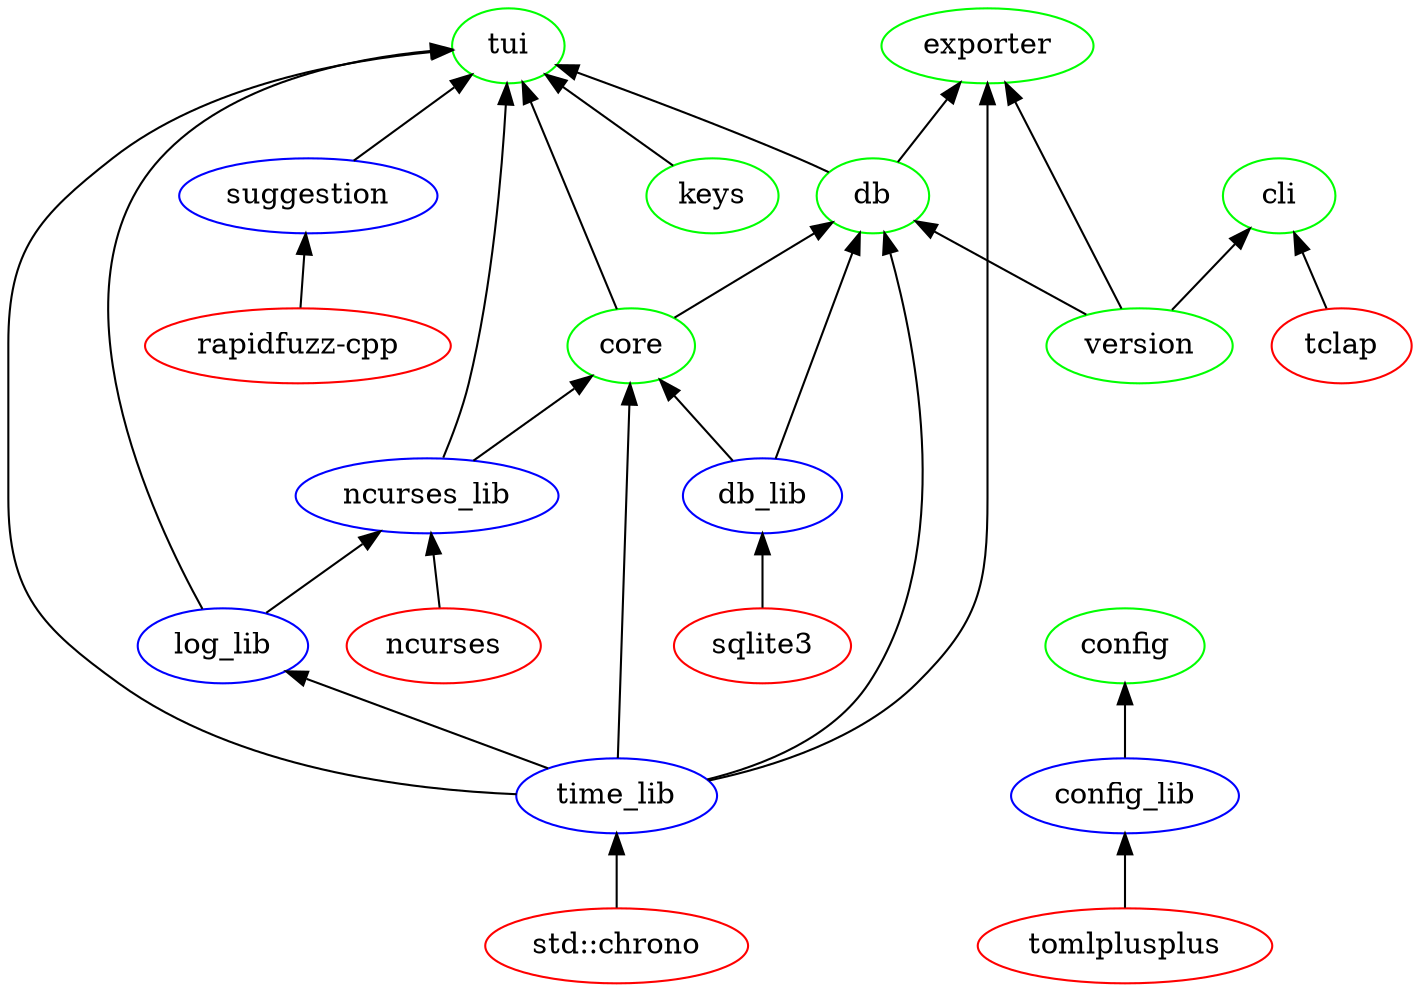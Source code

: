 digraph modules {
    rankdir="BT"
    ncurses [label="ncurses", color="red"]
    sqlite [label="sqlite3", color="red"]
    tomlplusplus [label="tomlplusplus", color="red"]
    rapidfuzz [label="rapidfuzz-cpp", color="red"]
    chrono [label="std::chrono", color="red"]
    tclap [label="tclap", color="red"]
    time_lib [label="time_lib", color="blue"]
    log_lib [label="log_lib", color="blue"]
    db_lib [label="db_lib", color="blue"]
    ncurses_lib [label="ncurses_lib", color="blue"]
    suggestion [label="suggestion", color="blue"]
    config_lib [label="config_lib", color="blue"]
    version [label="version", color="green"]
    keys [label="keys", color="green"]
    core [label="core", color="green"]
    db [label="db", color="green"]
    config [label="config", color="green"]
    exporter [label="exporter", color="green"]
    cli [label="cli", color="green"]
    tui [label="tui", color="green"]
    //main [label="main"]
  
    chrono -> time_lib
    time_lib -> log_lib
    sqlite -> db_lib
    {log_lib, ncurses} -> ncurses_lib
    rapidfuzz -> suggestion
    {time_lib, ncurses_lib, db_lib} -> core
    {version, db_lib, time_lib, core} -> db
    tomlplusplus -> config_lib
    config_lib -> config
    {time_lib, db, version} -> exporter
    {version, tclap} -> cli
    {ncurses_lib, core, suggestion, time_lib, log_lib, keys, db} -> tui
    //{keys, cli, exporter, db, time_lib, log_lib, config, version, tui} -> main
}
